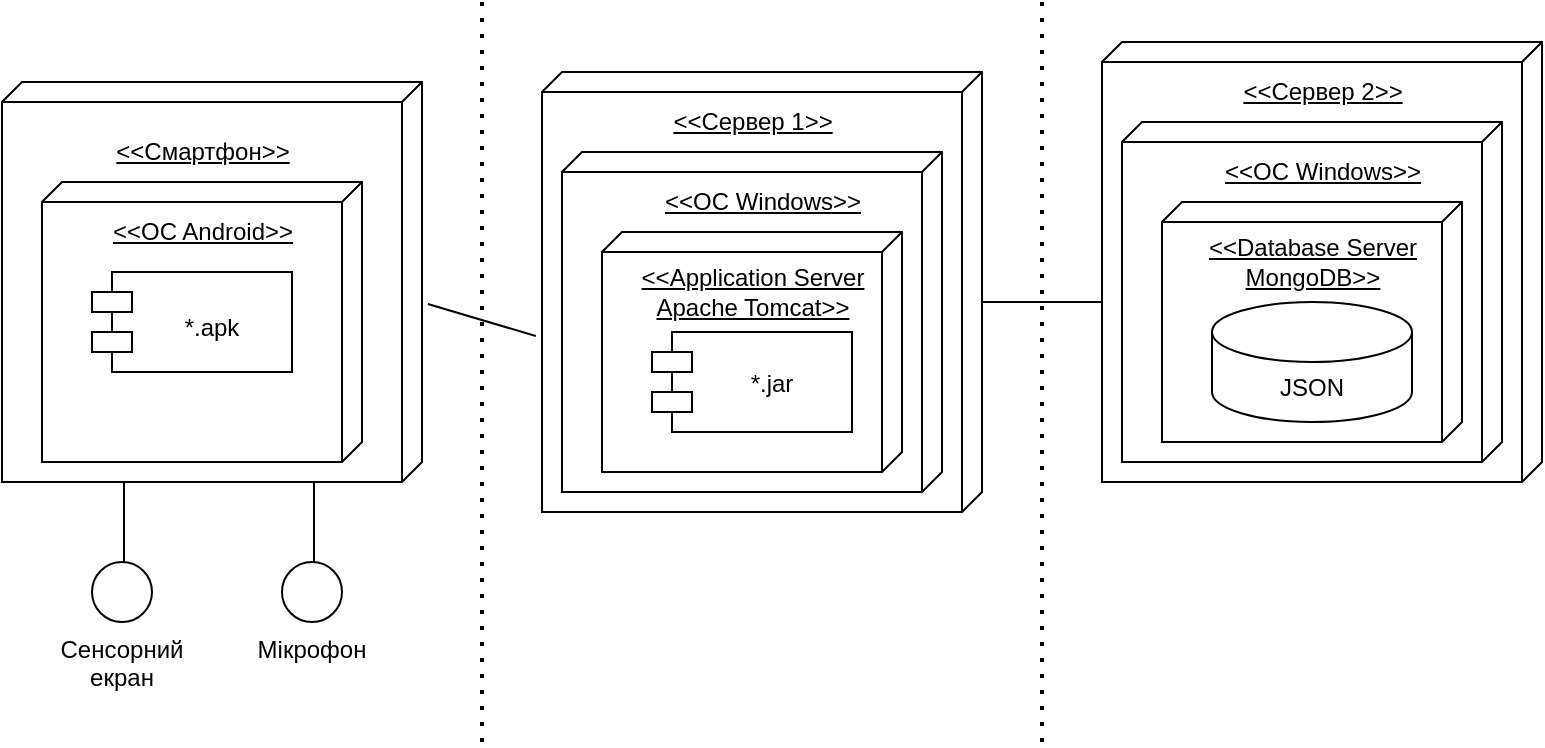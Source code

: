 <mxfile version="20.3.6" type="device"><diagram id="HKi-TDP4NmiEPUHSAPhh" name="Страница 1"><mxGraphModel dx="865" dy="408" grid="1" gridSize="10" guides="1" tooltips="1" connect="1" arrows="1" fold="1" page="1" pageScale="1" pageWidth="827" pageHeight="1169" math="0" shadow="0"><root><mxCell id="0"/><mxCell id="1" parent="0"/><mxCell id="TFUlYcPllQ0ULbCd_Rcr-6" value="" style="verticalAlign=top;align=left;spacingTop=8;spacingLeft=2;spacingRight=12;shape=cube;size=10;direction=south;fontStyle=4;html=1;" parent="1" vertex="1"><mxGeometry x="30" y="160" width="210" height="200" as="geometry"/></mxCell><mxCell id="TFUlYcPllQ0ULbCd_Rcr-8" value="" style="verticalAlign=top;align=left;spacingTop=8;spacingLeft=2;spacingRight=12;shape=cube;size=10;direction=south;fontStyle=4;html=1;" parent="1" vertex="1"><mxGeometry x="50" y="210" width="160" height="140" as="geometry"/></mxCell><mxCell id="TFUlYcPllQ0ULbCd_Rcr-10" value="" style="verticalAlign=top;align=left;spacingTop=8;spacingLeft=2;spacingRight=12;shape=cube;size=10;direction=south;fontStyle=4;html=1;" parent="1" vertex="1"><mxGeometry x="300" y="155" width="220" height="220" as="geometry"/></mxCell><mxCell id="TFUlYcPllQ0ULbCd_Rcr-11" value="" style="verticalAlign=top;align=left;spacingTop=8;spacingLeft=2;spacingRight=12;shape=cube;size=10;direction=south;fontStyle=4;html=1;" parent="1" vertex="1"><mxGeometry x="310" y="195" width="190" height="170" as="geometry"/></mxCell><mxCell id="TFUlYcPllQ0ULbCd_Rcr-12" value="" style="verticalAlign=top;align=left;spacingTop=8;spacingLeft=2;spacingRight=12;shape=cube;size=10;direction=south;fontStyle=4;html=1;" parent="1" vertex="1"><mxGeometry x="330" y="235" width="150" height="120" as="geometry"/></mxCell><mxCell id="TFUlYcPllQ0ULbCd_Rcr-13" value="" style="verticalAlign=top;align=left;spacingTop=8;spacingLeft=2;spacingRight=12;shape=cube;size=10;direction=south;fontStyle=4;html=1;" parent="1" vertex="1"><mxGeometry x="580" y="140" width="220" height="220" as="geometry"/></mxCell><mxCell id="TFUlYcPllQ0ULbCd_Rcr-14" value="" style="verticalAlign=top;align=left;spacingTop=8;spacingLeft=2;spacingRight=12;shape=cube;size=10;direction=south;fontStyle=4;html=1;" parent="1" vertex="1"><mxGeometry x="590" y="180" width="190" height="170" as="geometry"/></mxCell><mxCell id="TFUlYcPllQ0ULbCd_Rcr-15" value="" style="verticalAlign=top;align=left;spacingTop=8;spacingLeft=2;spacingRight=12;shape=cube;size=10;direction=south;fontStyle=4;html=1;" parent="1" vertex="1"><mxGeometry x="610" y="220" width="150" height="120" as="geometry"/></mxCell><mxCell id="TFUlYcPllQ0ULbCd_Rcr-16" value="&amp;lt;&amp;lt;Смартфон&amp;gt;&amp;gt;" style="text;html=1;align=center;verticalAlign=middle;resizable=0;points=[];autosize=1;strokeColor=none;fillColor=none;fontStyle=4" parent="1" vertex="1"><mxGeometry x="75" y="180" width="110" height="30" as="geometry"/></mxCell><mxCell id="TFUlYcPllQ0ULbCd_Rcr-17" value="&amp;lt;&amp;lt;OC Android&amp;gt;&amp;gt;" style="text;html=1;align=center;verticalAlign=middle;resizable=0;points=[];autosize=1;strokeColor=none;fillColor=none;fontStyle=4" parent="1" vertex="1"><mxGeometry x="75" y="220" width="110" height="30" as="geometry"/></mxCell><mxCell id="TFUlYcPllQ0ULbCd_Rcr-19" value="&#10;*.apk" style="shape=module;align=left;spacingLeft=20;align=center;verticalAlign=top;" parent="1" vertex="1"><mxGeometry x="75" y="255" width="100" height="50" as="geometry"/></mxCell><mxCell id="NoWRCPvH0-LhZg8sqr1Y-1" value="&amp;lt;&amp;lt;Сервер 1&amp;gt;&amp;gt;" style="text;html=1;align=center;verticalAlign=middle;resizable=0;points=[];autosize=1;strokeColor=none;fillColor=none;fontStyle=4" parent="1" vertex="1"><mxGeometry x="355" y="165" width="100" height="30" as="geometry"/></mxCell><mxCell id="NoWRCPvH0-LhZg8sqr1Y-2" value="&amp;lt;&amp;lt;OC Windows&amp;gt;&amp;gt;" style="text;html=1;align=center;verticalAlign=middle;resizable=0;points=[];autosize=1;strokeColor=none;fillColor=none;fontStyle=4" parent="1" vertex="1"><mxGeometry x="350" y="205" width="120" height="30" as="geometry"/></mxCell><mxCell id="NoWRCPvH0-LhZg8sqr1Y-3" value="&amp;lt;&amp;lt;Application Server &lt;br&gt;Apache Tomcat&amp;gt;&amp;gt;" style="text;html=1;align=center;verticalAlign=middle;resizable=0;points=[];autosize=1;strokeColor=none;fillColor=none;fontStyle=4" parent="1" vertex="1"><mxGeometry x="340" y="245" width="130" height="40" as="geometry"/></mxCell><mxCell id="NoWRCPvH0-LhZg8sqr1Y-4" value="*.jar" style="shape=module;align=center;spacingLeft=20;align=center;verticalAlign=middle;labelPosition=center;verticalLabelPosition=middle;" parent="1" vertex="1"><mxGeometry x="355" y="285" width="100" height="50" as="geometry"/></mxCell><mxCell id="NoWRCPvH0-LhZg8sqr1Y-6" value="&amp;lt;&amp;lt;Сервер 2&amp;gt;&amp;gt;" style="text;html=1;align=center;verticalAlign=middle;resizable=0;points=[];autosize=1;strokeColor=none;fillColor=none;fontStyle=4" parent="1" vertex="1"><mxGeometry x="640" y="150" width="100" height="30" as="geometry"/></mxCell><mxCell id="NoWRCPvH0-LhZg8sqr1Y-7" value="&amp;lt;&amp;lt;OC Windows&amp;gt;&amp;gt;" style="text;html=1;align=center;verticalAlign=middle;resizable=0;points=[];autosize=1;strokeColor=none;fillColor=none;fontStyle=4" parent="1" vertex="1"><mxGeometry x="630" y="190" width="120" height="30" as="geometry"/></mxCell><mxCell id="NoWRCPvH0-LhZg8sqr1Y-8" value="&amp;lt;&amp;lt;Database Server &lt;br&gt;MongoDB&amp;gt;&amp;gt;" style="text;html=1;align=center;verticalAlign=middle;resizable=0;points=[];autosize=1;strokeColor=none;fillColor=none;fontStyle=4" parent="1" vertex="1"><mxGeometry x="620" y="230" width="130" height="40" as="geometry"/></mxCell><mxCell id="NoWRCPvH0-LhZg8sqr1Y-9" value="JSON" style="shape=cylinder3;whiteSpace=wrap;html=1;boundedLbl=1;backgroundOutline=1;size=15;" parent="1" vertex="1"><mxGeometry x="635" y="270" width="100" height="60" as="geometry"/></mxCell><mxCell id="NoWRCPvH0-LhZg8sqr1Y-11" value="" style="endArrow=none;html=1;rounded=0;entryX=0.6;entryY=1.014;entryDx=0;entryDy=0;entryPerimeter=0;exitX=0.555;exitY=-0.014;exitDx=0;exitDy=0;exitPerimeter=0;" parent="1" source="TFUlYcPllQ0ULbCd_Rcr-6" target="TFUlYcPllQ0ULbCd_Rcr-10" edge="1"><mxGeometry width="50" height="50" relative="1" as="geometry"><mxPoint x="250" y="300" as="sourcePoint"/><mxPoint x="300" y="250" as="targetPoint"/></mxGeometry></mxCell><mxCell id="NoWRCPvH0-LhZg8sqr1Y-12" value="" style="endArrow=none;html=1;rounded=0;" parent="1" edge="1"><mxGeometry width="50" height="50" relative="1" as="geometry"><mxPoint x="520" y="270" as="sourcePoint"/><mxPoint x="580" y="270" as="targetPoint"/></mxGeometry></mxCell><mxCell id="NoWRCPvH0-LhZg8sqr1Y-13" value="" style="endArrow=none;html=1;rounded=0;" parent="1" edge="1"><mxGeometry width="50" height="50" relative="1" as="geometry"><mxPoint x="91" y="400" as="sourcePoint"/><mxPoint x="91" y="360" as="targetPoint"/></mxGeometry></mxCell><mxCell id="NoWRCPvH0-LhZg8sqr1Y-14" value="Сенсорний екран" style="ellipse;whiteSpace=wrap;html=1;aspect=fixed;labelPosition=center;verticalLabelPosition=bottom;align=center;verticalAlign=top;" parent="1" vertex="1"><mxGeometry x="75" y="400" width="30" height="30" as="geometry"/></mxCell><mxCell id="NoWRCPvH0-LhZg8sqr1Y-15" value="" style="endArrow=none;dashed=1;html=1;dashPattern=1 3;strokeWidth=2;rounded=0;" parent="1" edge="1"><mxGeometry width="50" height="50" relative="1" as="geometry"><mxPoint x="270" y="490" as="sourcePoint"/><mxPoint x="270" y="120" as="targetPoint"/></mxGeometry></mxCell><mxCell id="NoWRCPvH0-LhZg8sqr1Y-16" value="" style="endArrow=none;dashed=1;html=1;dashPattern=1 3;strokeWidth=2;rounded=0;" parent="1" edge="1"><mxGeometry width="50" height="50" relative="1" as="geometry"><mxPoint x="550" y="490" as="sourcePoint"/><mxPoint x="550" y="120" as="targetPoint"/></mxGeometry></mxCell><mxCell id="NhdVp1C-X155O5Y-3a9K-1" value="" style="endArrow=none;html=1;rounded=0;" edge="1" parent="1"><mxGeometry width="50" height="50" relative="1" as="geometry"><mxPoint x="186.0" y="400.0" as="sourcePoint"/><mxPoint x="186.0" y="360.0" as="targetPoint"/></mxGeometry></mxCell><mxCell id="NhdVp1C-X155O5Y-3a9K-2" value="Мікрофон" style="ellipse;whiteSpace=wrap;html=1;aspect=fixed;labelPosition=center;verticalLabelPosition=bottom;align=center;verticalAlign=top;" vertex="1" parent="1"><mxGeometry x="170" y="400" width="30" height="30" as="geometry"/></mxCell></root></mxGraphModel></diagram></mxfile>